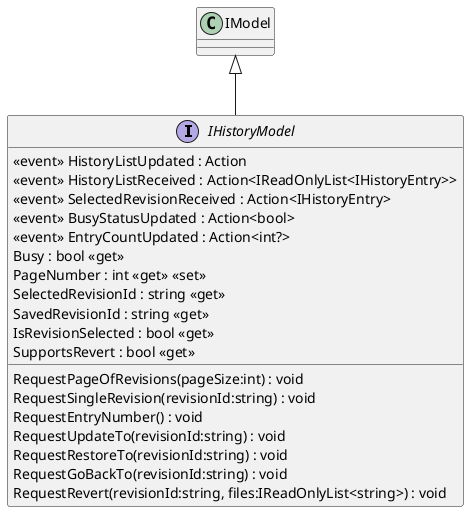 @startuml
interface IHistoryModel {
     <<event>> HistoryListUpdated : Action 
     <<event>> HistoryListReceived : Action<IReadOnlyList<IHistoryEntry>> 
     <<event>> SelectedRevisionReceived : Action<IHistoryEntry> 
     <<event>> BusyStatusUpdated : Action<bool> 
     <<event>> EntryCountUpdated : Action<int?> 
    Busy : bool <<get>>
    PageNumber : int <<get>> <<set>>
    SelectedRevisionId : string <<get>>
    SavedRevisionId : string <<get>>
    IsRevisionSelected : bool <<get>>
    RequestPageOfRevisions(pageSize:int) : void
    RequestSingleRevision(revisionId:string) : void
    RequestEntryNumber() : void
    RequestUpdateTo(revisionId:string) : void
    RequestRestoreTo(revisionId:string) : void
    RequestGoBackTo(revisionId:string) : void
    SupportsRevert : bool <<get>>
    RequestRevert(revisionId:string, files:IReadOnlyList<string>) : void
}
IModel <|-- IHistoryModel
@enduml
